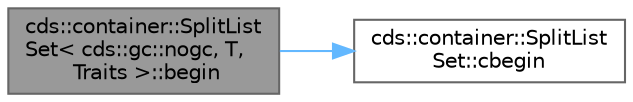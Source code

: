 digraph "cds::container::SplitListSet&lt; cds::gc::nogc, T, Traits &gt;::begin"
{
 // LATEX_PDF_SIZE
  bgcolor="transparent";
  edge [fontname=Helvetica,fontsize=10,labelfontname=Helvetica,labelfontsize=10];
  node [fontname=Helvetica,fontsize=10,shape=box,height=0.2,width=0.4];
  rankdir="LR";
  Node1 [id="Node000001",label="cds::container::SplitList\lSet\< cds::gc::nogc, T,\l Traits \>::begin",height=0.2,width=0.4,color="gray40", fillcolor="grey60", style="filled", fontcolor="black",tooltip="Returns a forward const iterator addressing the first element in a set"];
  Node1 -> Node2 [id="edge1_Node000001_Node000002",color="steelblue1",style="solid",tooltip=" "];
  Node2 [id="Node000002",label="cds::container::SplitList\lSet::cbegin",height=0.2,width=0.4,color="grey40", fillcolor="white", style="filled",URL="$classcds_1_1container_1_1_split_list_set.html#a735c40a386916530459587e59c3ee9bd",tooltip="Returns a forward const iterator addressing the first element in a set"];
}

